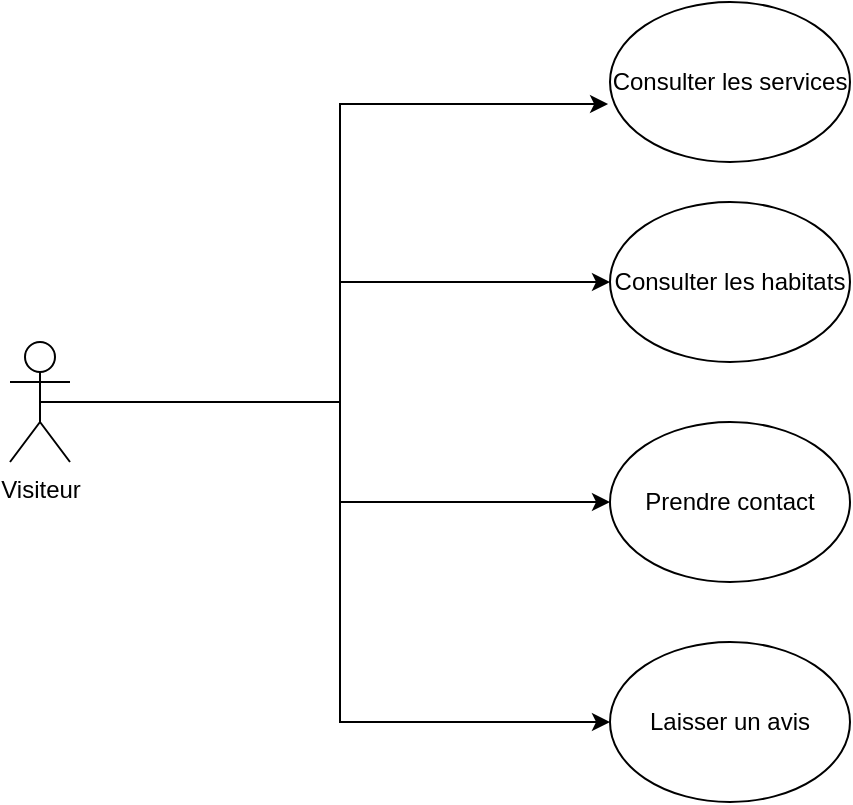 <mxfile version="24.3.1" type="device">
  <diagram name="Page-1" id="iNRtXrszdMKdT1ehULRb">
    <mxGraphModel dx="1434" dy="746" grid="1" gridSize="10" guides="1" tooltips="1" connect="1" arrows="1" fold="1" page="1" pageScale="1" pageWidth="827" pageHeight="1169" math="0" shadow="0">
      <root>
        <mxCell id="0" />
        <mxCell id="1" parent="0" />
        <mxCell id="85UtZhq7umt5MPO57ebM-8" style="edgeStyle=orthogonalEdgeStyle;rounded=0;orthogonalLoop=1;jettySize=auto;html=1;entryX=0;entryY=0.5;entryDx=0;entryDy=0;" edge="1" parent="1" source="85UtZhq7umt5MPO57ebM-1" target="85UtZhq7umt5MPO57ebM-4">
          <mxGeometry relative="1" as="geometry" />
        </mxCell>
        <mxCell id="85UtZhq7umt5MPO57ebM-10" style="edgeStyle=orthogonalEdgeStyle;rounded=0;orthogonalLoop=1;jettySize=auto;html=1;entryX=0;entryY=0.5;entryDx=0;entryDy=0;" edge="1" parent="1" source="85UtZhq7umt5MPO57ebM-1" target="85UtZhq7umt5MPO57ebM-9">
          <mxGeometry relative="1" as="geometry" />
        </mxCell>
        <mxCell id="85UtZhq7umt5MPO57ebM-12" style="edgeStyle=orthogonalEdgeStyle;rounded=0;orthogonalLoop=1;jettySize=auto;html=1;entryX=0;entryY=0.5;entryDx=0;entryDy=0;" edge="1" parent="1" source="85UtZhq7umt5MPO57ebM-1" target="85UtZhq7umt5MPO57ebM-3">
          <mxGeometry relative="1" as="geometry" />
        </mxCell>
        <mxCell id="85UtZhq7umt5MPO57ebM-1" value="Visiteur" style="shape=umlActor;verticalLabelPosition=bottom;verticalAlign=top;html=1;outlineConnect=0;" vertex="1" parent="1">
          <mxGeometry x="60" y="230" width="30" height="60" as="geometry" />
        </mxCell>
        <mxCell id="85UtZhq7umt5MPO57ebM-2" value="Consulter les services" style="ellipse;whiteSpace=wrap;html=1;" vertex="1" parent="1">
          <mxGeometry x="360" y="60" width="120" height="80" as="geometry" />
        </mxCell>
        <mxCell id="85UtZhq7umt5MPO57ebM-3" value="Consulter les habitats" style="ellipse;whiteSpace=wrap;html=1;" vertex="1" parent="1">
          <mxGeometry x="360" y="160" width="120" height="80" as="geometry" />
        </mxCell>
        <mxCell id="85UtZhq7umt5MPO57ebM-4" value="Prendre contact" style="ellipse;whiteSpace=wrap;html=1;" vertex="1" parent="1">
          <mxGeometry x="360" y="270" width="120" height="80" as="geometry" />
        </mxCell>
        <mxCell id="85UtZhq7umt5MPO57ebM-6" style="edgeStyle=orthogonalEdgeStyle;rounded=0;orthogonalLoop=1;jettySize=auto;html=1;entryX=-0.008;entryY=0.638;entryDx=0;entryDy=0;entryPerimeter=0;exitX=0.5;exitY=0.5;exitDx=0;exitDy=0;exitPerimeter=0;" edge="1" parent="1" source="85UtZhq7umt5MPO57ebM-1" target="85UtZhq7umt5MPO57ebM-2">
          <mxGeometry relative="1" as="geometry">
            <mxPoint x="210" y="220" as="sourcePoint" />
          </mxGeometry>
        </mxCell>
        <mxCell id="85UtZhq7umt5MPO57ebM-9" value="Laisser un avis" style="ellipse;whiteSpace=wrap;html=1;" vertex="1" parent="1">
          <mxGeometry x="360" y="380" width="120" height="80" as="geometry" />
        </mxCell>
      </root>
    </mxGraphModel>
  </diagram>
</mxfile>
